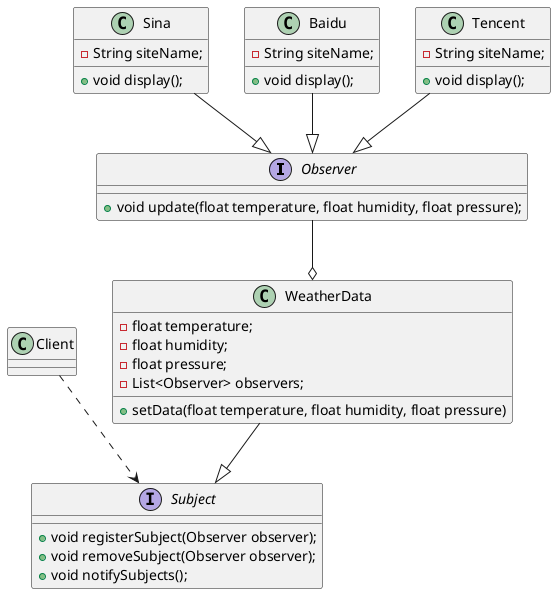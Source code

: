 @startuml

interface Observer{
    + void update(float temperature, float humidity, float pressure);
}

interface Subject{
    + void registerSubject(Observer observer);
    + void removeSubject(Observer observer);
    + void notifySubjects();
}

class Sina {
    - String siteName;
    + void display();
}

class Baidu {
    - String siteName;
    + void display();
}
class Tencent {
    - String siteName;
    + void display();
}

class WeatherData{
    - float temperature;
    - float humidity;
    - float pressure;
    - List<Observer> observers;
    + setData(float temperature, float humidity, float pressure)
}

class Client{
}


Sina --|> Observer
Baidu --|> Observer
Tencent --|> Observer
WeatherData --|> Subject
Observer --o WeatherData
Client ..> Subject

@enduml
